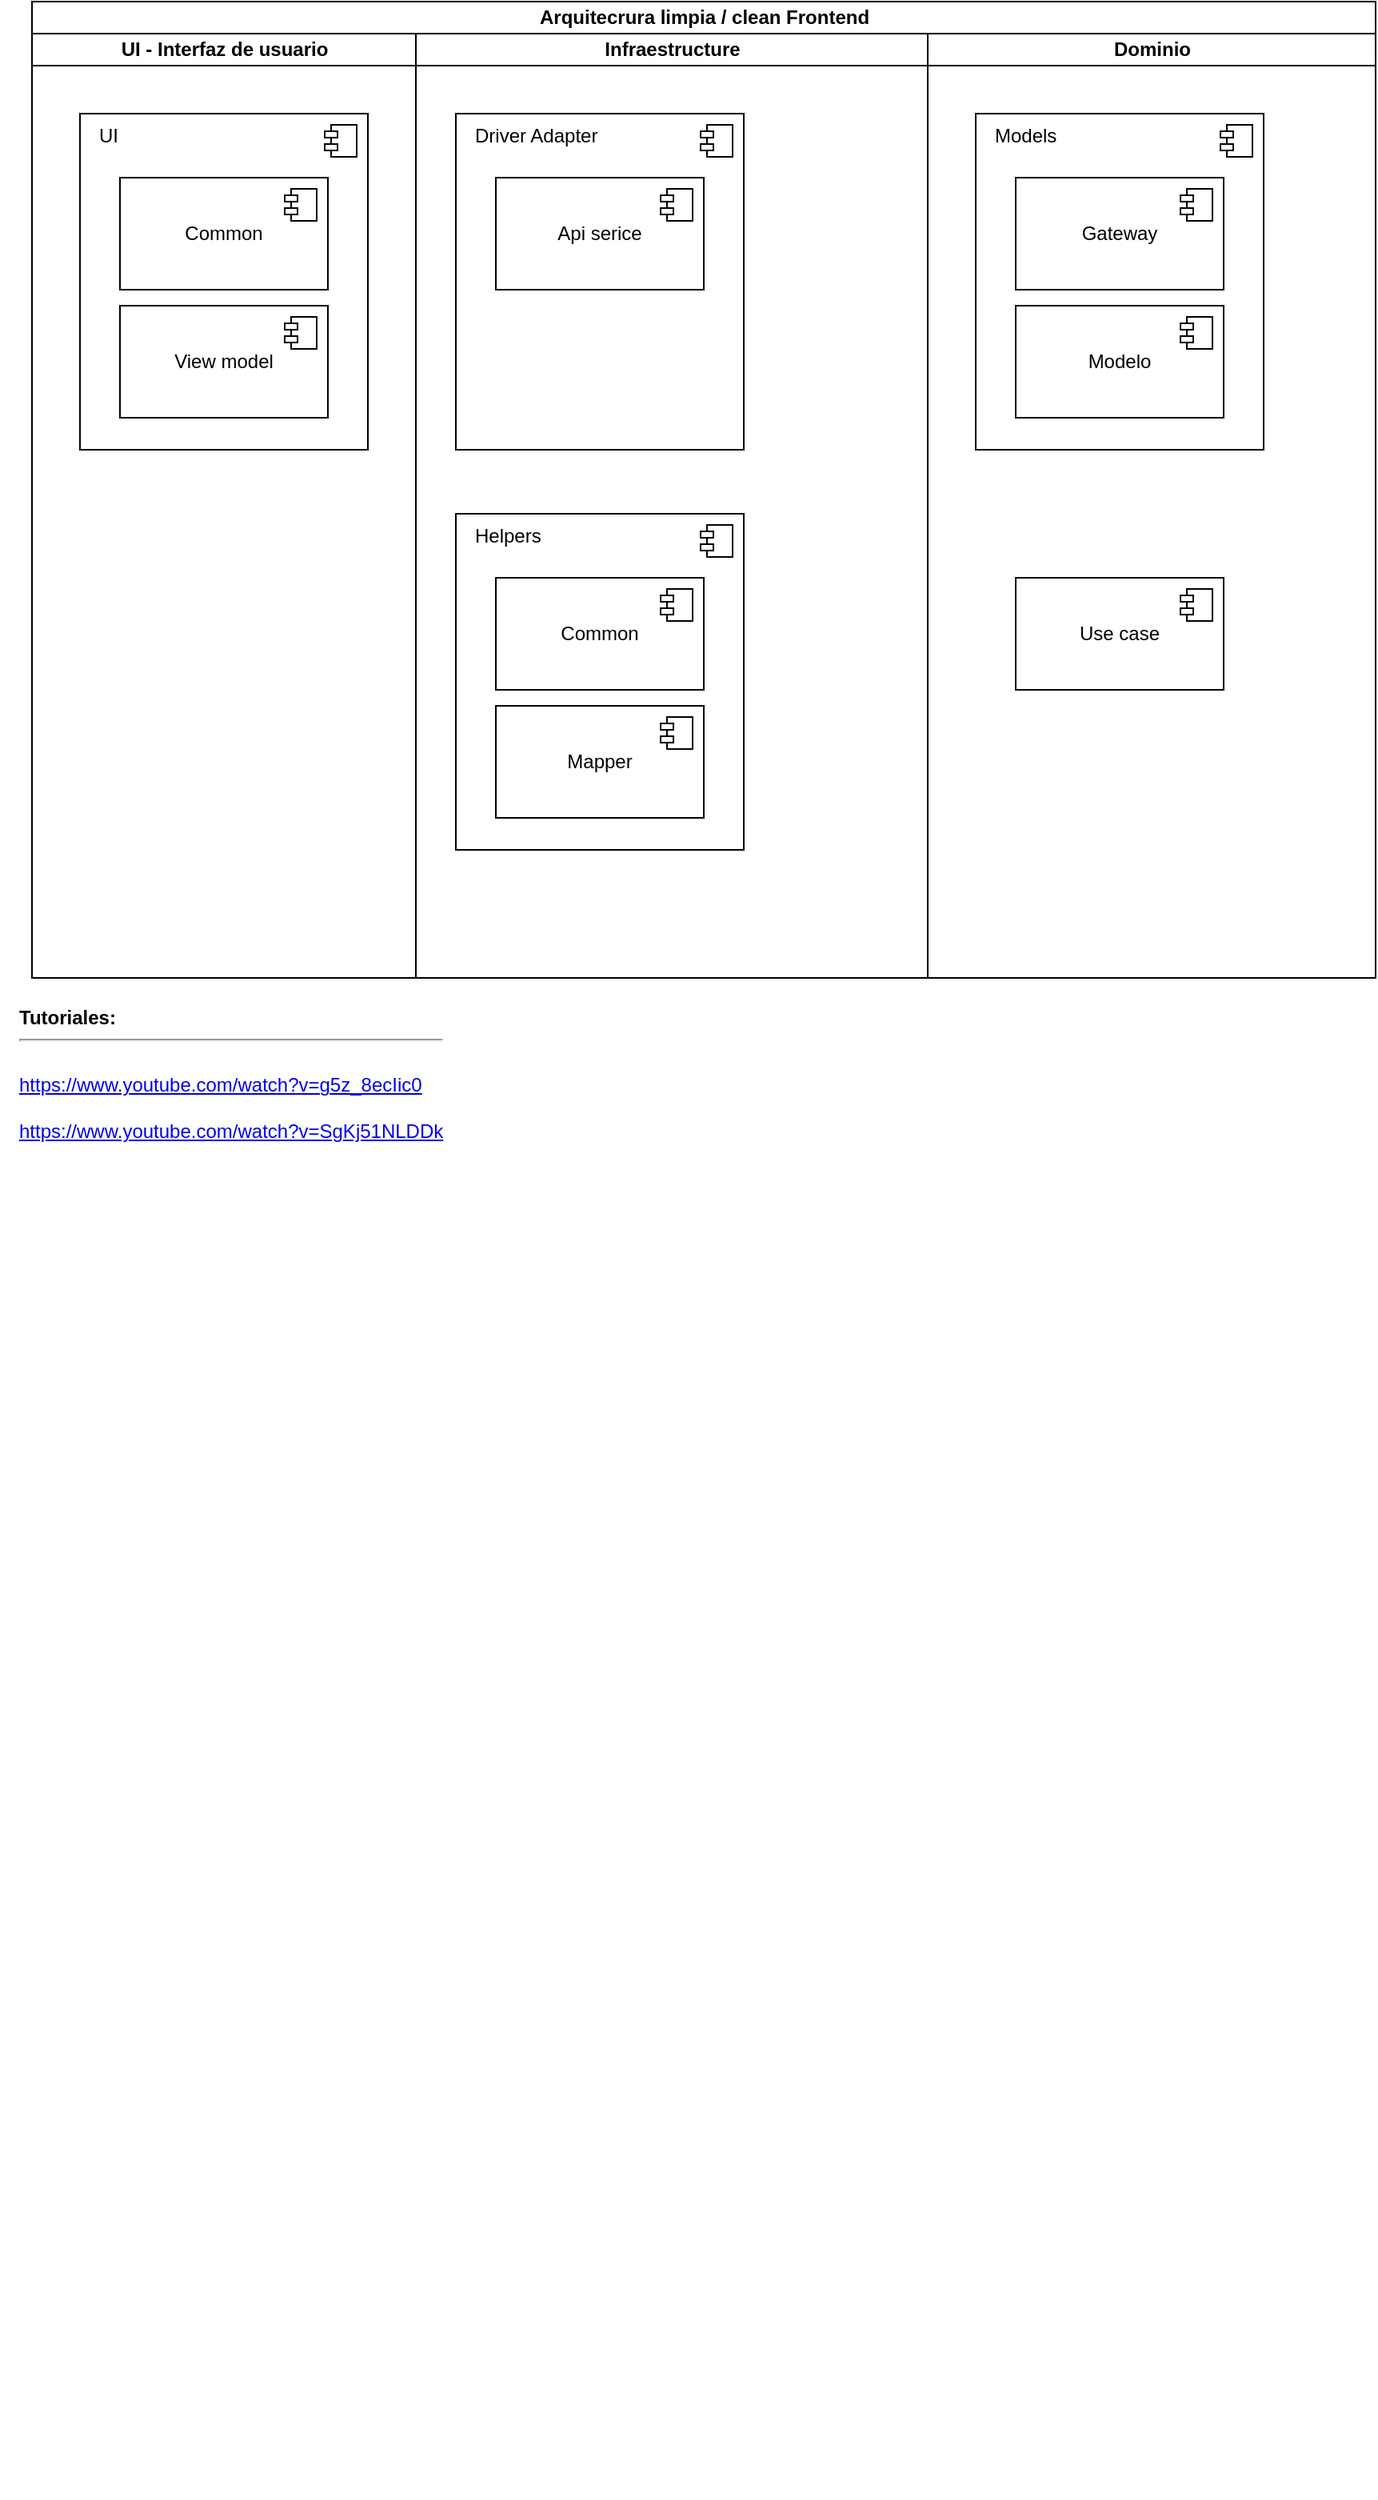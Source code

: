 <mxfile>
    <diagram name="Página-1" id="rID2-5VV5o-f8hiscO5H">
        <mxGraphModel dx="629" dy="521" grid="1" gridSize="10" guides="1" tooltips="1" connect="1" arrows="1" fold="1" page="1" pageScale="1" pageWidth="850" pageHeight="1100" math="0" shadow="0">
            <root>
                <mxCell id="0"/>
                <mxCell id="1" parent="0"/>
                <mxCell id="599Gvw--pm6GxKZhtgYz-15" value="Arquitecrura limpia / clean Frontend" style="swimlane;childLayout=stackLayout;resizeParent=1;resizeParentMax=0;startSize=20;html=1;" parent="1" vertex="1">
                    <mxGeometry x="50" y="30" width="840" height="610" as="geometry"/>
                </mxCell>
                <mxCell id="599Gvw--pm6GxKZhtgYz-18" value="UI - Interfaz de usuario" style="swimlane;startSize=20;html=1;" parent="599Gvw--pm6GxKZhtgYz-15" vertex="1">
                    <mxGeometry y="20" width="240" height="590" as="geometry"/>
                </mxCell>
                <mxCell id="599Gvw--pm6GxKZhtgYz-36" value="UI" style="html=1;dropTarget=0;whiteSpace=wrap;verticalAlign=top;align=left;spacingLeft=10;" parent="599Gvw--pm6GxKZhtgYz-18" vertex="1">
                    <mxGeometry x="30.0" y="50" width="180" height="210" as="geometry"/>
                </mxCell>
                <mxCell id="599Gvw--pm6GxKZhtgYz-37" value="" style="shape=module;jettyWidth=8;jettyHeight=4;" parent="599Gvw--pm6GxKZhtgYz-36" vertex="1">
                    <mxGeometry x="1" width="20" height="20" relative="1" as="geometry">
                        <mxPoint x="-27" y="7" as="offset"/>
                    </mxGeometry>
                </mxCell>
                <mxCell id="599Gvw--pm6GxKZhtgYz-38" value="View model" style="html=1;dropTarget=0;whiteSpace=wrap;" parent="599Gvw--pm6GxKZhtgYz-18" vertex="1">
                    <mxGeometry x="55" y="170" width="130" height="70" as="geometry"/>
                </mxCell>
                <mxCell id="599Gvw--pm6GxKZhtgYz-39" value="" style="shape=module;jettyWidth=8;jettyHeight=4;" parent="599Gvw--pm6GxKZhtgYz-38" vertex="1">
                    <mxGeometry x="1" width="20" height="20" relative="1" as="geometry">
                        <mxPoint x="-27" y="7" as="offset"/>
                    </mxGeometry>
                </mxCell>
                <mxCell id="599Gvw--pm6GxKZhtgYz-32" value="Common" style="html=1;dropTarget=0;whiteSpace=wrap;" parent="599Gvw--pm6GxKZhtgYz-18" vertex="1">
                    <mxGeometry x="55" y="90" width="130" height="70" as="geometry"/>
                </mxCell>
                <mxCell id="599Gvw--pm6GxKZhtgYz-33" value="" style="shape=module;jettyWidth=8;jettyHeight=4;" parent="599Gvw--pm6GxKZhtgYz-32" vertex="1">
                    <mxGeometry x="1" width="20" height="20" relative="1" as="geometry">
                        <mxPoint x="-27" y="7" as="offset"/>
                    </mxGeometry>
                </mxCell>
                <mxCell id="599Gvw--pm6GxKZhtgYz-17" value="Infraestructure" style="swimlane;startSize=20;html=1;" parent="599Gvw--pm6GxKZhtgYz-15" vertex="1">
                    <mxGeometry x="240" y="20" width="320" height="590" as="geometry"/>
                </mxCell>
                <mxCell id="599Gvw--pm6GxKZhtgYz-24" value="Driver Adapter" style="html=1;dropTarget=0;whiteSpace=wrap;verticalAlign=top;align=left;spacingLeft=10;" parent="599Gvw--pm6GxKZhtgYz-17" vertex="1">
                    <mxGeometry x="25" y="50" width="180" height="210" as="geometry"/>
                </mxCell>
                <mxCell id="599Gvw--pm6GxKZhtgYz-25" value="" style="shape=module;jettyWidth=8;jettyHeight=4;" parent="599Gvw--pm6GxKZhtgYz-24" vertex="1">
                    <mxGeometry x="1" width="20" height="20" relative="1" as="geometry">
                        <mxPoint x="-27" y="7" as="offset"/>
                    </mxGeometry>
                </mxCell>
                <mxCell id="599Gvw--pm6GxKZhtgYz-26" value="Api serice" style="html=1;dropTarget=0;whiteSpace=wrap;" parent="599Gvw--pm6GxKZhtgYz-17" vertex="1">
                    <mxGeometry x="50" y="90" width="130" height="70" as="geometry"/>
                </mxCell>
                <mxCell id="599Gvw--pm6GxKZhtgYz-27" value="" style="shape=module;jettyWidth=8;jettyHeight=4;" parent="599Gvw--pm6GxKZhtgYz-26" vertex="1">
                    <mxGeometry x="1" width="20" height="20" relative="1" as="geometry">
                        <mxPoint x="-27" y="7" as="offset"/>
                    </mxGeometry>
                </mxCell>
                <mxCell id="599Gvw--pm6GxKZhtgYz-30" value="Helpers" style="html=1;dropTarget=0;whiteSpace=wrap;verticalAlign=top;align=left;spacingLeft=10;" parent="599Gvw--pm6GxKZhtgYz-17" vertex="1">
                    <mxGeometry x="25" y="300" width="180" height="210" as="geometry"/>
                </mxCell>
                <mxCell id="599Gvw--pm6GxKZhtgYz-31" value="" style="shape=module;jettyWidth=8;jettyHeight=4;" parent="599Gvw--pm6GxKZhtgYz-30" vertex="1">
                    <mxGeometry x="1" width="20" height="20" relative="1" as="geometry">
                        <mxPoint x="-27" y="7" as="offset"/>
                    </mxGeometry>
                </mxCell>
                <mxCell id="599Gvw--pm6GxKZhtgYz-34" value="Mapper" style="html=1;dropTarget=0;whiteSpace=wrap;" parent="599Gvw--pm6GxKZhtgYz-17" vertex="1">
                    <mxGeometry x="50" y="420" width="130" height="70" as="geometry"/>
                </mxCell>
                <mxCell id="599Gvw--pm6GxKZhtgYz-35" value="" style="shape=module;jettyWidth=8;jettyHeight=4;" parent="599Gvw--pm6GxKZhtgYz-34" vertex="1">
                    <mxGeometry x="1" width="20" height="20" relative="1" as="geometry">
                        <mxPoint x="-27" y="7" as="offset"/>
                    </mxGeometry>
                </mxCell>
                <mxCell id="599Gvw--pm6GxKZhtgYz-40" value="Common" style="html=1;dropTarget=0;whiteSpace=wrap;" parent="599Gvw--pm6GxKZhtgYz-17" vertex="1">
                    <mxGeometry x="50" y="340" width="130" height="70" as="geometry"/>
                </mxCell>
                <mxCell id="599Gvw--pm6GxKZhtgYz-41" value="" style="shape=module;jettyWidth=8;jettyHeight=4;" parent="599Gvw--pm6GxKZhtgYz-40" vertex="1">
                    <mxGeometry x="1" width="20" height="20" relative="1" as="geometry">
                        <mxPoint x="-27" y="7" as="offset"/>
                    </mxGeometry>
                </mxCell>
                <mxCell id="599Gvw--pm6GxKZhtgYz-16" value="Dominio" style="swimlane;startSize=20;html=1;" parent="599Gvw--pm6GxKZhtgYz-15" vertex="1">
                    <mxGeometry x="560" y="20" width="280" height="590" as="geometry"/>
                </mxCell>
                <mxCell id="599Gvw--pm6GxKZhtgYz-5" value="Models" style="html=1;dropTarget=0;whiteSpace=wrap;horizontal=1;verticalAlign=top;align=left;spacingLeft=10;" parent="599Gvw--pm6GxKZhtgYz-16" vertex="1">
                    <mxGeometry x="30" y="50" width="180" height="210" as="geometry"/>
                </mxCell>
                <mxCell id="599Gvw--pm6GxKZhtgYz-6" value="" style="shape=module;jettyWidth=8;jettyHeight=4;" parent="599Gvw--pm6GxKZhtgYz-5" vertex="1">
                    <mxGeometry x="1" width="20" height="20" relative="1" as="geometry">
                        <mxPoint x="-27" y="7" as="offset"/>
                    </mxGeometry>
                </mxCell>
                <mxCell id="599Gvw--pm6GxKZhtgYz-7" value="Use case" style="html=1;dropTarget=0;whiteSpace=wrap;" parent="599Gvw--pm6GxKZhtgYz-16" vertex="1">
                    <mxGeometry x="55" y="340" width="130" height="70" as="geometry"/>
                </mxCell>
                <mxCell id="599Gvw--pm6GxKZhtgYz-8" value="" style="shape=module;jettyWidth=8;jettyHeight=4;" parent="599Gvw--pm6GxKZhtgYz-7" vertex="1">
                    <mxGeometry x="1" width="20" height="20" relative="1" as="geometry">
                        <mxPoint x="-27" y="7" as="offset"/>
                    </mxGeometry>
                </mxCell>
                <mxCell id="599Gvw--pm6GxKZhtgYz-19" value="Gateway" style="html=1;dropTarget=0;whiteSpace=wrap;" parent="599Gvw--pm6GxKZhtgYz-16" vertex="1">
                    <mxGeometry x="55" y="90" width="130" height="70" as="geometry"/>
                </mxCell>
                <mxCell id="599Gvw--pm6GxKZhtgYz-20" value="" style="shape=module;jettyWidth=8;jettyHeight=4;" parent="599Gvw--pm6GxKZhtgYz-19" vertex="1">
                    <mxGeometry x="1" width="20" height="20" relative="1" as="geometry">
                        <mxPoint x="-27" y="7" as="offset"/>
                    </mxGeometry>
                </mxCell>
                <mxCell id="599Gvw--pm6GxKZhtgYz-21" value="Modelo" style="html=1;dropTarget=0;whiteSpace=wrap;" parent="599Gvw--pm6GxKZhtgYz-16" vertex="1">
                    <mxGeometry x="55" y="170" width="130" height="70" as="geometry"/>
                </mxCell>
                <mxCell id="599Gvw--pm6GxKZhtgYz-22" value="" style="shape=module;jettyWidth=8;jettyHeight=4;" parent="599Gvw--pm6GxKZhtgYz-21" vertex="1">
                    <mxGeometry x="1" width="20" height="20" relative="1" as="geometry">
                        <mxPoint x="-27" y="7" as="offset"/>
                    </mxGeometry>
                </mxCell>
                <mxCell id="599Gvw--pm6GxKZhtgYz-23" value="&lt;b&gt;Tutoriales:&lt;/b&gt;&lt;br&gt;&lt;hr&gt;&lt;br&gt;&lt;a href=&quot;https://www.youtube.com/watch?v=g5z_8ecIic0&lt;br/&gt;&quot;&gt;https://www.youtube.com/watch?v=g5z_8ecIic0&lt;/a&gt;&lt;br&gt;&lt;br&gt;&lt;a href=&quot;https://www.youtube.com/watch?v=SgKj51NLDDk&quot;&gt;https://www.youtube.com/watch?v=SgKj51NLDDk&lt;/a&gt;" style="text;html=1;align=left;verticalAlign=middle;resizable=0;points=[];autosize=1;strokeColor=none;fillColor=none;" parent="1" vertex="1">
                    <mxGeometry x="40" y="650" width="290" height="100" as="geometry"/>
                </mxCell>
                <mxCell id="599Gvw--pm6GxKZhtgYz-28" value="" style="shape=image;verticalLabelPosition=bottom;labelBackgroundColor=default;verticalAlign=top;aspect=fixed;imageAspect=0;image=https://xurxodev.com/content/images/2020/03/bloc-clean-architecture.png;" parent="1" vertex="1">
                    <mxGeometry x="40" y="760" width="672" height="320" as="geometry"/>
                </mxCell>
                <mxCell id="599Gvw--pm6GxKZhtgYz-29" value="" style="shape=image;verticalLabelPosition=bottom;labelBackgroundColor=default;verticalAlign=top;aspect=fixed;imageAspect=0;image=https://xurxodev.com/content/images/2016/07/CleanArchitecture-8b00a9d7e2543fa9ca76b81b05066629.jpg;" parent="1" vertex="1">
                    <mxGeometry x="30" y="1090" width="680.78" height="500" as="geometry"/>
                </mxCell>
            </root>
        </mxGraphModel>
    </diagram>
</mxfile>